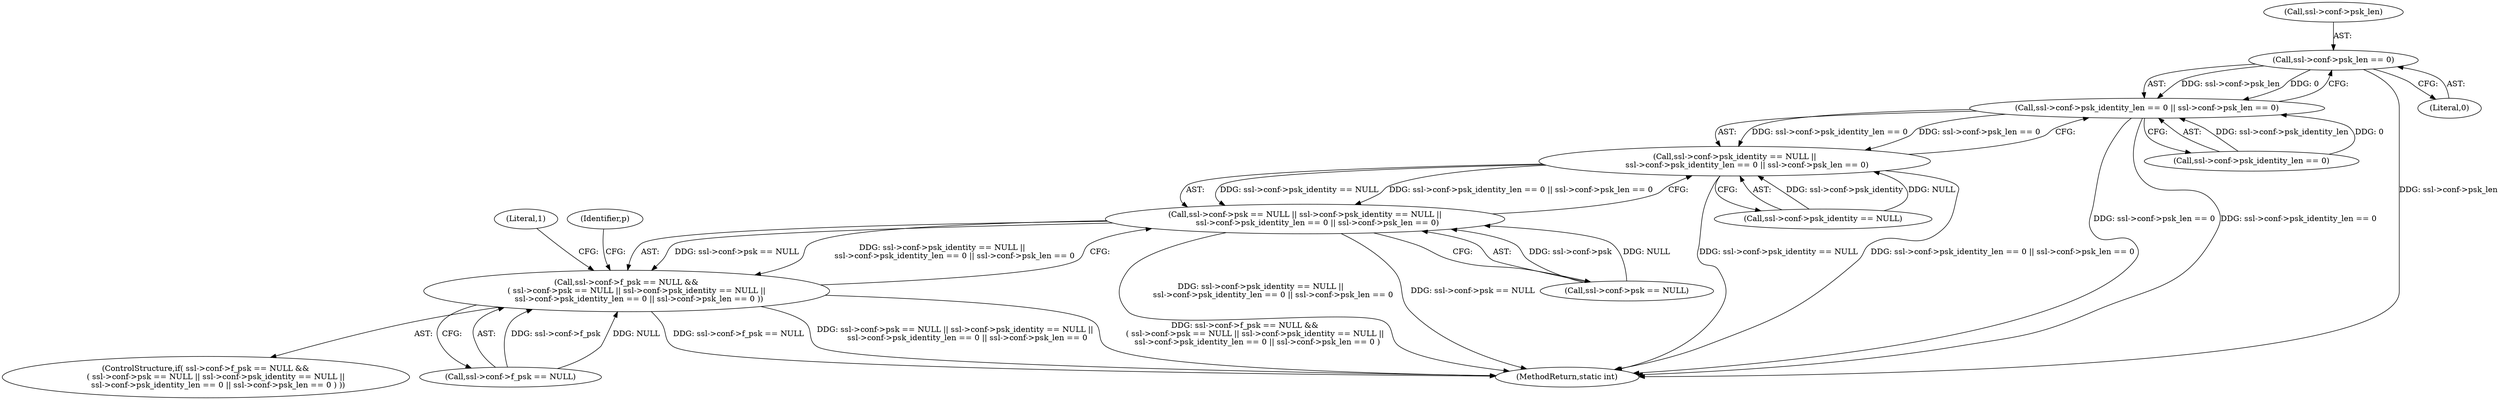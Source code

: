 digraph "0_mbedtls_83c9f495ffe70c7dd280b41fdfd4881485a3bc28@pointer" {
"1000145" [label="(Call,ssl->conf->psk_len == 0)"];
"1000137" [label="(Call,ssl->conf->psk_identity_len == 0 || ssl->conf->psk_len == 0)"];
"1000129" [label="(Call,ssl->conf->psk_identity == NULL ||\n          ssl->conf->psk_identity_len == 0 || ssl->conf->psk_len == 0)"];
"1000121" [label="(Call,ssl->conf->psk == NULL || ssl->conf->psk_identity == NULL ||\n          ssl->conf->psk_identity_len == 0 || ssl->conf->psk_len == 0)"];
"1000113" [label="(Call,ssl->conf->f_psk == NULL &&\n        ( ssl->conf->psk == NULL || ssl->conf->psk_identity == NULL ||\n          ssl->conf->psk_identity_len == 0 || ssl->conf->psk_len == 0 ))"];
"1000137" [label="(Call,ssl->conf->psk_identity_len == 0 || ssl->conf->psk_len == 0)"];
"1000130" [label="(Call,ssl->conf->psk_identity == NULL)"];
"1000112" [label="(ControlStructure,if( ssl->conf->f_psk == NULL &&\n        ( ssl->conf->psk == NULL || ssl->conf->psk_identity == NULL ||\n          ssl->conf->psk_identity_len == 0 || ssl->conf->psk_len == 0 ) ))"];
"1000121" [label="(Call,ssl->conf->psk == NULL || ssl->conf->psk_identity == NULL ||\n          ssl->conf->psk_identity_len == 0 || ssl->conf->psk_len == 0)"];
"1000283" [label="(MethodReturn,static int)"];
"1000122" [label="(Call,ssl->conf->psk == NULL)"];
"1000154" [label="(Literal,1)"];
"1000162" [label="(Identifier,p)"];
"1000138" [label="(Call,ssl->conf->psk_identity_len == 0)"];
"1000113" [label="(Call,ssl->conf->f_psk == NULL &&\n        ( ssl->conf->psk == NULL || ssl->conf->psk_identity == NULL ||\n          ssl->conf->psk_identity_len == 0 || ssl->conf->psk_len == 0 ))"];
"1000146" [label="(Call,ssl->conf->psk_len)"];
"1000145" [label="(Call,ssl->conf->psk_len == 0)"];
"1000129" [label="(Call,ssl->conf->psk_identity == NULL ||\n          ssl->conf->psk_identity_len == 0 || ssl->conf->psk_len == 0)"];
"1000151" [label="(Literal,0)"];
"1000114" [label="(Call,ssl->conf->f_psk == NULL)"];
"1000145" -> "1000137"  [label="AST: "];
"1000145" -> "1000151"  [label="CFG: "];
"1000146" -> "1000145"  [label="AST: "];
"1000151" -> "1000145"  [label="AST: "];
"1000137" -> "1000145"  [label="CFG: "];
"1000145" -> "1000283"  [label="DDG: ssl->conf->psk_len"];
"1000145" -> "1000137"  [label="DDG: ssl->conf->psk_len"];
"1000145" -> "1000137"  [label="DDG: 0"];
"1000137" -> "1000129"  [label="AST: "];
"1000137" -> "1000138"  [label="CFG: "];
"1000138" -> "1000137"  [label="AST: "];
"1000129" -> "1000137"  [label="CFG: "];
"1000137" -> "1000283"  [label="DDG: ssl->conf->psk_len == 0"];
"1000137" -> "1000283"  [label="DDG: ssl->conf->psk_identity_len == 0"];
"1000137" -> "1000129"  [label="DDG: ssl->conf->psk_identity_len == 0"];
"1000137" -> "1000129"  [label="DDG: ssl->conf->psk_len == 0"];
"1000138" -> "1000137"  [label="DDG: ssl->conf->psk_identity_len"];
"1000138" -> "1000137"  [label="DDG: 0"];
"1000129" -> "1000121"  [label="AST: "];
"1000129" -> "1000130"  [label="CFG: "];
"1000130" -> "1000129"  [label="AST: "];
"1000121" -> "1000129"  [label="CFG: "];
"1000129" -> "1000283"  [label="DDG: ssl->conf->psk_identity == NULL"];
"1000129" -> "1000283"  [label="DDG: ssl->conf->psk_identity_len == 0 || ssl->conf->psk_len == 0"];
"1000129" -> "1000121"  [label="DDG: ssl->conf->psk_identity == NULL"];
"1000129" -> "1000121"  [label="DDG: ssl->conf->psk_identity_len == 0 || ssl->conf->psk_len == 0"];
"1000130" -> "1000129"  [label="DDG: ssl->conf->psk_identity"];
"1000130" -> "1000129"  [label="DDG: NULL"];
"1000121" -> "1000113"  [label="AST: "];
"1000121" -> "1000122"  [label="CFG: "];
"1000122" -> "1000121"  [label="AST: "];
"1000113" -> "1000121"  [label="CFG: "];
"1000121" -> "1000283"  [label="DDG: ssl->conf->psk_identity == NULL ||\n          ssl->conf->psk_identity_len == 0 || ssl->conf->psk_len == 0"];
"1000121" -> "1000283"  [label="DDG: ssl->conf->psk == NULL"];
"1000121" -> "1000113"  [label="DDG: ssl->conf->psk == NULL"];
"1000121" -> "1000113"  [label="DDG: ssl->conf->psk_identity == NULL ||\n          ssl->conf->psk_identity_len == 0 || ssl->conf->psk_len == 0"];
"1000122" -> "1000121"  [label="DDG: ssl->conf->psk"];
"1000122" -> "1000121"  [label="DDG: NULL"];
"1000113" -> "1000112"  [label="AST: "];
"1000113" -> "1000114"  [label="CFG: "];
"1000114" -> "1000113"  [label="AST: "];
"1000154" -> "1000113"  [label="CFG: "];
"1000162" -> "1000113"  [label="CFG: "];
"1000113" -> "1000283"  [label="DDG: ssl->conf->f_psk == NULL"];
"1000113" -> "1000283"  [label="DDG: ssl->conf->psk == NULL || ssl->conf->psk_identity == NULL ||\n          ssl->conf->psk_identity_len == 0 || ssl->conf->psk_len == 0"];
"1000113" -> "1000283"  [label="DDG: ssl->conf->f_psk == NULL &&\n        ( ssl->conf->psk == NULL || ssl->conf->psk_identity == NULL ||\n          ssl->conf->psk_identity_len == 0 || ssl->conf->psk_len == 0 )"];
"1000114" -> "1000113"  [label="DDG: ssl->conf->f_psk"];
"1000114" -> "1000113"  [label="DDG: NULL"];
}
